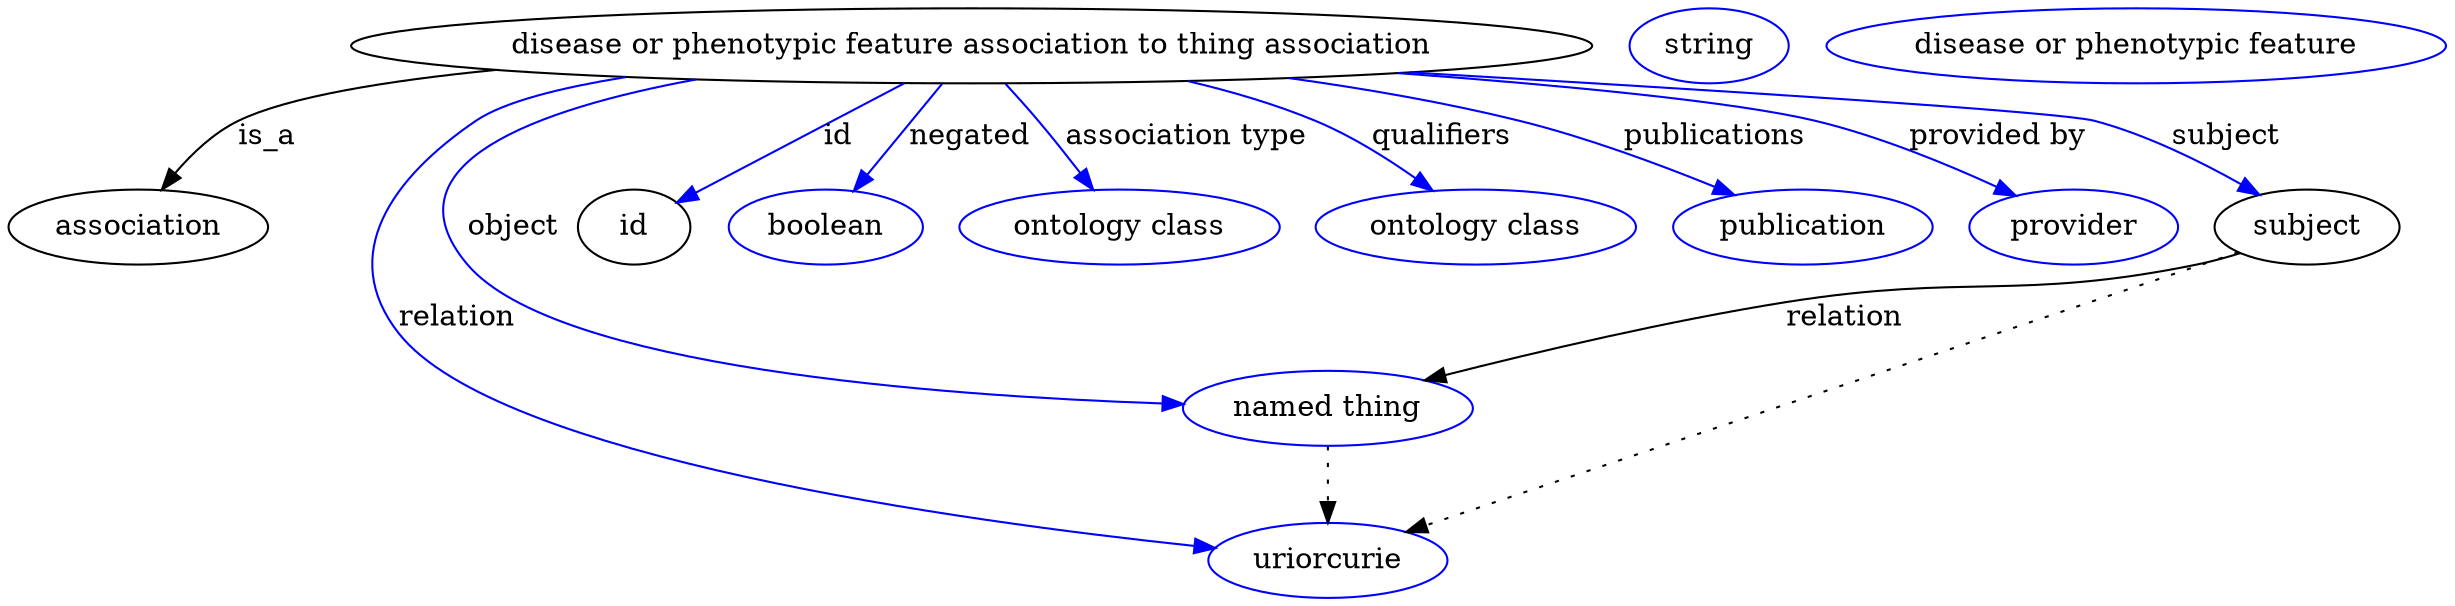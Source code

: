 digraph {
	graph [bb="0,0,968.79,283"];
	node [label="\N"];
	"disease or phenotypic feature association to thing association"	[height=0.5,
		label="disease or phenotypic feature association to thing association",
		pos="401.05,265",
		width=6.3008];
	association	[height=0.5,
		pos="50.046,178",
		width=1.3902];
	"disease or phenotypic feature association to thing association" -> association	[label=is_a,
		lp="103.05,221.5",
		pos="e,59.487,195.87 216.99,254.47 164.3,249.28 114.94,241.28 92.046,229 81.338,223.25 72.234,213.56 65.268,204.22"];
	relation	[color=blue,
		height=0.5,
		label=uriorcurie,
		pos="533.05,18",
		width=1.2638];
	"disease or phenotypic feature association to thing association" -> relation	[color=blue,
		label=relation,
		lp="189.05,134.5",
		pos="e,491.03,25.099 272.6,250.14 240.17,244.83 210.68,237.86 197.05,229 157.53,203.32 139.84,164.76 168.05,127 205.74,76.543 389.64,\
41.351 481.14,26.664",
		style=solid];
	object	[color=blue,
		height=0.5,
		label="named thing",
		pos="533.05,91",
		width=1.5346];
	"disease or phenotypic feature association to thing association" -> object	[color=blue,
		label=object,
		lp="206.05,178",
		pos="e,478.72,94.616 298.03,248.89 226.63,234.03 150.72,206.64 189.05,160 223.75,117.77 379.04,101.32 468.66,95.271",
		style=solid];
	id	[height=0.5,
		pos="259.05,178",
		width=0.75];
	"disease or phenotypic feature association to thing association" -> id	[color=blue,
		label=id,
		lp="344.55,221.5",
		pos="e,278.72,190.78 372.65,247 347.96,232.23 312.37,210.92 287.63,196.11",
		style=solid];
	negated	[color=blue,
		height=0.5,
		label=boolean,
		pos="342.05,178",
		width=1.0652];
	"disease or phenotypic feature association to thing association" -> negated	[color=blue,
		label=negated,
		lp="397.55,221.5",
		pos="e,353.37,195.31 389.11,246.8 380.54,234.46 368.88,217.66 359.3,203.86",
		style=solid];
	"association type"	[color=blue,
		height=0.5,
		label="ontology class",
		pos="460.05,178",
		width=1.7151];
	"disease or phenotypic feature association to thing association" -> "association type"	[color=blue,
		label="association type",
		lp="479.05,221.5",
		pos="e,448.33,195.89 412.99,246.8 421.44,234.62 432.91,218.09 442.42,204.4",
		style=solid];
	qualifiers	[color=blue,
		height=0.5,
		label="ontology class",
		pos="601.05,178",
		width=1.7151];
	"disease or phenotypic feature association to thing association" -> qualifiers	[color=blue,
		label=qualifiers,
		lp="578.55,221.5",
		pos="e,581.06,195.12 474.44,247.91 492.07,242.89 510.56,236.61 527.05,229 543.1,221.59 559.53,210.86 572.82,201.24",
		style=solid];
	publications	[color=blue,
		height=0.5,
		label=publication,
		pos="731.05,178",
		width=1.3902];
	"disease or phenotypic feature association to thing association" -> publications	[color=blue,
		label=publications,
		lp="683.55,221.5",
		pos="e,702.35,192.76 514.58,249.39 545.22,244.21 578.16,237.49 608.05,229 637.28,220.7 669.02,207.68 692.94,197.02",
		style=solid];
	"provided by"	[color=blue,
		height=0.5,
		label=provider,
		pos="839.05,178",
		width=1.1193];
	"disease or phenotypic feature association to thing association" -> "provided by"	[color=blue,
		label="provided by",
		lp="797.05,221.5",
		pos="e,814.02,192.15 579.19,253.81 625.85,248.63 675.75,240.8 721.05,229 750.38,221.36 781.91,207.69 804.99,196.57",
		style=solid];
	subject	[height=0.5,
		pos="933.05,178",
		width=0.99297];
	"disease or phenotypic feature association to thing association" -> subject	[color=blue,
		label=subject,
		lp="889.55,221.5",
		pos="e,912.02,192.66 563.04,252.36 680.39,243.7 820.73,232.75 834.05,229 858.58,222.1 884.2,208.97 903.24,197.9",
		style=solid];
	object -> relation	[pos="e,533.05,36.029 533.05,72.813 533.05,64.789 533.05,55.047 533.05,46.069",
		style=dotted];
	association_id	[color=blue,
		height=0.5,
		label=string,
		pos="676.05,265",
		width=0.84854];
	subject -> relation	[pos="e,564.06,31.252 905.87,166.26 836.93,139.03 654.96,67.155 573.49,34.974",
		style=dotted];
	subject -> object	[label=relation,
		lp="742.05,134.5",
		pos="e,571.54,104.09 906.75,165.79 900.69,163.57 894.22,161.47 888.05,160 815.43,142.67 794.44,155.63 721.05,142 672.88,133.05 618.95,\
118.2 581.24,107"];
	"disease or phenotypic feature association to thing association_subject"	[color=blue,
		height=0.5,
		label="disease or phenotypic feature",
		pos="839.05,265",
		width=3.1775];
}
